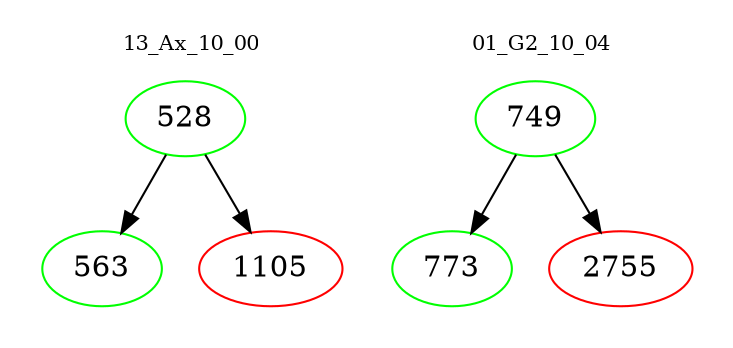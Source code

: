 digraph{
subgraph cluster_0 {
color = white
label = "13_Ax_10_00";
fontsize=10;
T0_528 [label="528", color="green"]
T0_528 -> T0_563 [color="black"]
T0_563 [label="563", color="green"]
T0_528 -> T0_1105 [color="black"]
T0_1105 [label="1105", color="red"]
}
subgraph cluster_1 {
color = white
label = "01_G2_10_04";
fontsize=10;
T1_749 [label="749", color="green"]
T1_749 -> T1_773 [color="black"]
T1_773 [label="773", color="green"]
T1_749 -> T1_2755 [color="black"]
T1_2755 [label="2755", color="red"]
}
}
